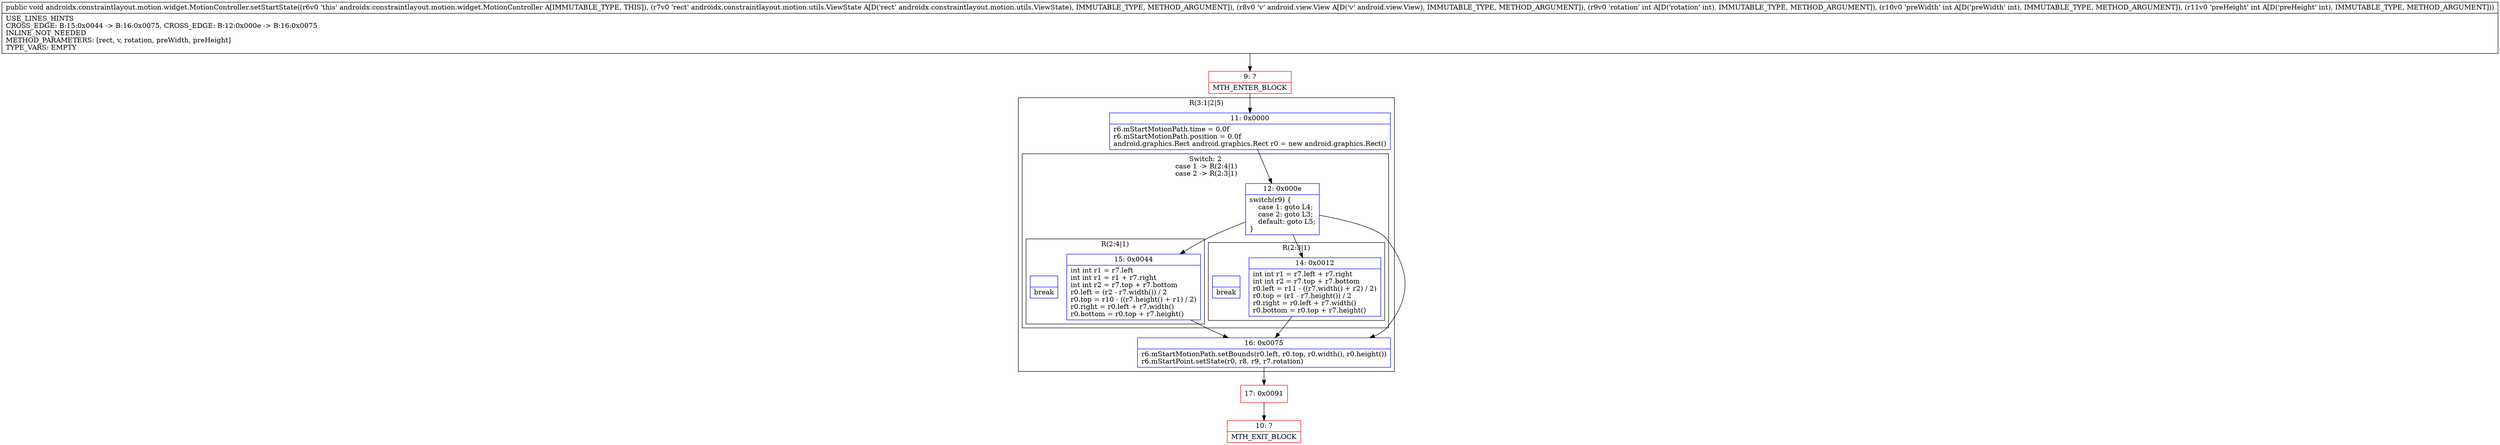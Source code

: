 digraph "CFG forandroidx.constraintlayout.motion.widget.MotionController.setStartState(Landroidx\/constraintlayout\/motion\/utils\/ViewState;Landroid\/view\/View;III)V" {
subgraph cluster_Region_1823149074 {
label = "R(3:1|2|5)";
node [shape=record,color=blue];
Node_11 [shape=record,label="{11\:\ 0x0000|r6.mStartMotionPath.time = 0.0f\lr6.mStartMotionPath.position = 0.0f\landroid.graphics.Rect android.graphics.Rect r0 = new android.graphics.Rect()\l}"];
subgraph cluster_SwitchRegion_371173168 {
label = "Switch: 2
 case 1 -> R(2:4|1)
 case 2 -> R(2:3|1)";
node [shape=record,color=blue];
Node_12 [shape=record,label="{12\:\ 0x000e|switch(r9) \{\l    case 1: goto L4;\l    case 2: goto L3;\l    default: goto L5;\l\}\l}"];
subgraph cluster_Region_1693955438 {
label = "R(2:4|1)";
node [shape=record,color=blue];
Node_15 [shape=record,label="{15\:\ 0x0044|int int r1 = r7.left\lint int r1 = r1 + r7.right\lint int r2 = r7.top + r7.bottom\lr0.left = (r2 \- r7.width()) \/ 2\lr0.top = r10 \- ((r7.height() + r1) \/ 2)\lr0.right = r0.left + r7.width()\lr0.bottom = r0.top + r7.height()\l}"];
Node_InsnContainer_1971385631 [shape=record,label="{|break\l}"];
}
subgraph cluster_Region_950239639 {
label = "R(2:3|1)";
node [shape=record,color=blue];
Node_14 [shape=record,label="{14\:\ 0x0012|int int r1 = r7.left + r7.right\lint int r2 = r7.top + r7.bottom\lr0.left = r11 \- ((r7.width() + r2) \/ 2)\lr0.top = (r1 \- r7.height()) \/ 2\lr0.right = r0.left + r7.width()\lr0.bottom = r0.top + r7.height()\l}"];
Node_InsnContainer_1377444359 [shape=record,label="{|break\l}"];
}
}
Node_16 [shape=record,label="{16\:\ 0x0075|r6.mStartMotionPath.setBounds(r0.left, r0.top, r0.width(), r0.height())\lr6.mStartPoint.setState(r0, r8, r9, r7.rotation)\l}"];
}
Node_9 [shape=record,color=red,label="{9\:\ ?|MTH_ENTER_BLOCK\l}"];
Node_17 [shape=record,color=red,label="{17\:\ 0x0091}"];
Node_10 [shape=record,color=red,label="{10\:\ ?|MTH_EXIT_BLOCK\l}"];
MethodNode[shape=record,label="{public void androidx.constraintlayout.motion.widget.MotionController.setStartState((r6v0 'this' androidx.constraintlayout.motion.widget.MotionController A[IMMUTABLE_TYPE, THIS]), (r7v0 'rect' androidx.constraintlayout.motion.utils.ViewState A[D('rect' androidx.constraintlayout.motion.utils.ViewState), IMMUTABLE_TYPE, METHOD_ARGUMENT]), (r8v0 'v' android.view.View A[D('v' android.view.View), IMMUTABLE_TYPE, METHOD_ARGUMENT]), (r9v0 'rotation' int A[D('rotation' int), IMMUTABLE_TYPE, METHOD_ARGUMENT]), (r10v0 'preWidth' int A[D('preWidth' int), IMMUTABLE_TYPE, METHOD_ARGUMENT]), (r11v0 'preHeight' int A[D('preHeight' int), IMMUTABLE_TYPE, METHOD_ARGUMENT]))  | USE_LINES_HINTS\lCROSS_EDGE: B:15:0x0044 \-\> B:16:0x0075, CROSS_EDGE: B:12:0x000e \-\> B:16:0x0075\lINLINE_NOT_NEEDED\lMETHOD_PARAMETERS: [rect, v, rotation, preWidth, preHeight]\lTYPE_VARS: EMPTY\l}"];
MethodNode -> Node_9;Node_11 -> Node_12;
Node_12 -> Node_14;
Node_12 -> Node_15;
Node_12 -> Node_16;
Node_15 -> Node_16;
Node_14 -> Node_16;
Node_16 -> Node_17;
Node_9 -> Node_11;
Node_17 -> Node_10;
}

